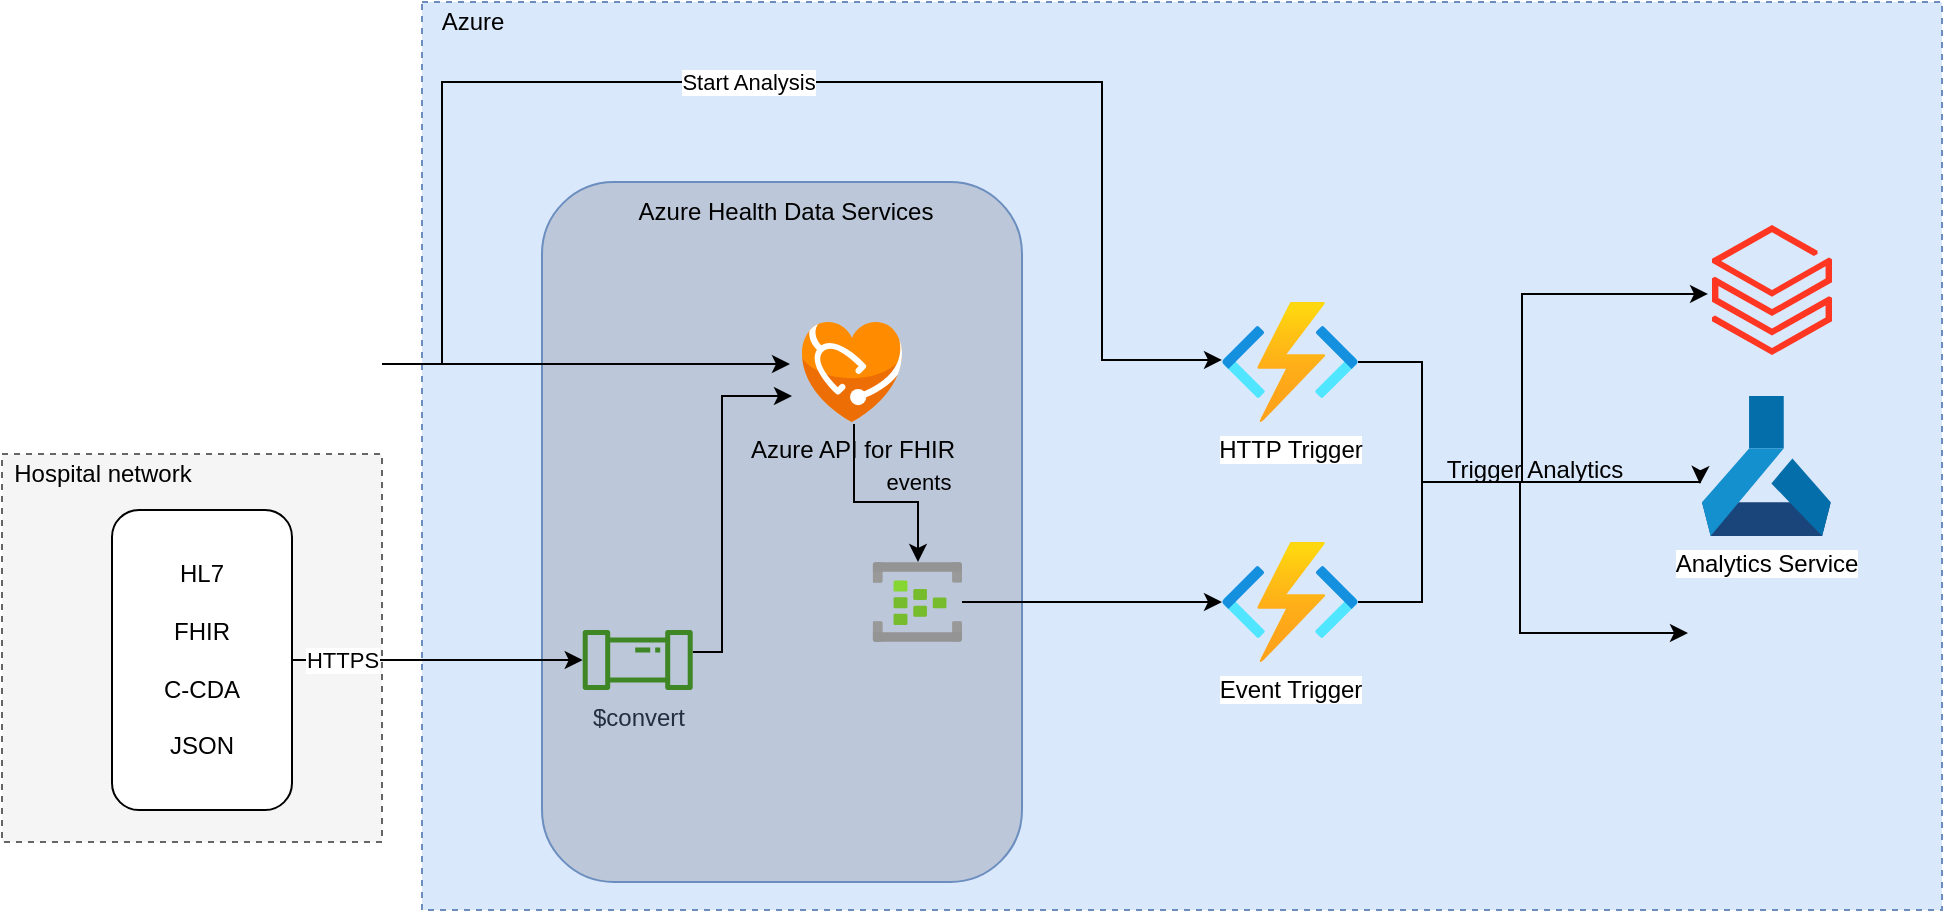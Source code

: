 <mxfile version="18.0.6" type="device"><diagram id="miB-JlNfb90D1VOIui2e" name="Page-1"><mxGraphModel dx="1422" dy="857" grid="1" gridSize="10" guides="1" tooltips="1" connect="1" arrows="1" fold="1" page="1" pageScale="1" pageWidth="850" pageHeight="1100" math="0" shadow="0"><root><mxCell id="0"/><mxCell id="1" parent="0"/><mxCell id="XccWBRdxd84inH0FeNS_-23" value="" style="rounded=0;whiteSpace=wrap;html=1;dashed=1;fillColor=#dae8fc;strokeColor=#6c8ebf;" vertex="1" parent="1"><mxGeometry x="260" y="30" width="760" height="454" as="geometry"/></mxCell><mxCell id="XccWBRdxd84inH0FeNS_-21" value="" style="rounded=0;whiteSpace=wrap;html=1;dashed=1;fillColor=#f5f5f5;fontColor=#333333;strokeColor=#666666;" vertex="1" parent="1"><mxGeometry x="50" y="256" width="190" height="194" as="geometry"/></mxCell><mxCell id="XccWBRdxd84inH0FeNS_-4" value="" style="rounded=1;whiteSpace=wrap;html=1;fillColor=#BCC8D9;strokeColor=#6c8ebf;" vertex="1" parent="1"><mxGeometry x="320" y="120" width="240" height="350" as="geometry"/></mxCell><mxCell id="XccWBRdxd84inH0FeNS_-10" style="edgeStyle=orthogonalEdgeStyle;rounded=0;orthogonalLoop=1;jettySize=auto;html=1;entryX=-0.12;entryY=0.42;entryDx=0;entryDy=0;entryPerimeter=0;" edge="1" parent="1" source="XccWBRdxd84inH0FeNS_-1" target="XccWBRdxd84inH0FeNS_-3"><mxGeometry relative="1" as="geometry"/></mxCell><mxCell id="XccWBRdxd84inH0FeNS_-15" style="edgeStyle=orthogonalEdgeStyle;rounded=0;orthogonalLoop=1;jettySize=auto;html=1;entryX=0;entryY=0.483;entryDx=0;entryDy=0;entryPerimeter=0;" edge="1" parent="1" source="XccWBRdxd84inH0FeNS_-1" target="XccWBRdxd84inH0FeNS_-6"><mxGeometry relative="1" as="geometry"><Array as="points"><mxPoint x="270" y="211"/><mxPoint x="270" y="70"/><mxPoint x="600" y="70"/><mxPoint x="600" y="209"/></Array></mxGeometry></mxCell><mxCell id="XccWBRdxd84inH0FeNS_-16" value="Start Analysis" style="edgeLabel;html=1;align=center;verticalAlign=middle;resizable=0;points=[];" vertex="1" connectable="0" parent="XccWBRdxd84inH0FeNS_-15"><mxGeometry x="-0.131" relative="1" as="geometry"><mxPoint x="20" as="offset"/></mxGeometry></mxCell><mxCell id="XccWBRdxd84inH0FeNS_-1" value="" style="shape=image;verticalLabelPosition=bottom;labelBackgroundColor=default;verticalAlign=top;aspect=fixed;imageAspect=0;image=https://www.ais.com/wp-content/uploads/2019/04/microsoftpowerapps-300x150.png;" vertex="1" parent="1"><mxGeometry x="60" y="166" width="180" height="90" as="geometry"/></mxCell><mxCell id="XccWBRdxd84inH0FeNS_-8" style="edgeStyle=orthogonalEdgeStyle;rounded=0;orthogonalLoop=1;jettySize=auto;html=1;" edge="1" parent="1" source="XccWBRdxd84inH0FeNS_-2" target="XccWBRdxd84inH0FeNS_-7"><mxGeometry relative="1" as="geometry"/></mxCell><mxCell id="XccWBRdxd84inH0FeNS_-25" value="HTTPS" style="edgeLabel;html=1;align=center;verticalAlign=middle;resizable=0;points=[];" vertex="1" connectable="0" parent="XccWBRdxd84inH0FeNS_-8"><mxGeometry x="0.156" y="1" relative="1" as="geometry"><mxPoint x="-59" y="1" as="offset"/></mxGeometry></mxCell><mxCell id="XccWBRdxd84inH0FeNS_-2" value="HL7&lt;br&gt;&lt;br&gt;FHIR&lt;br&gt;&lt;br&gt;C-CDA&lt;br&gt;&lt;br&gt;JSON" style="rounded=1;whiteSpace=wrap;html=1;" vertex="1" parent="1"><mxGeometry x="105" y="284" width="90" height="150" as="geometry"/></mxCell><mxCell id="XccWBRdxd84inH0FeNS_-14" value="events" style="edgeStyle=orthogonalEdgeStyle;rounded=0;orthogonalLoop=1;jettySize=auto;html=1;exitX=0.52;exitY=1.02;exitDx=0;exitDy=0;exitPerimeter=0;labelBackgroundColor=none;" edge="1" parent="1" source="XccWBRdxd84inH0FeNS_-3" target="XccWBRdxd84inH0FeNS_-12"><mxGeometry x="0.406" y="-10" relative="1" as="geometry"><Array as="points"><mxPoint x="476" y="280"/><mxPoint x="508" y="280"/></Array><mxPoint x="10" y="-10" as="offset"/></mxGeometry></mxCell><mxCell id="XccWBRdxd84inH0FeNS_-3" value="Azure API for FHIR" style="sketch=0;aspect=fixed;html=1;points=[];align=center;image;fontSize=12;image=img/lib/mscae/Azure_API_for_FHIR.svg;labelBackgroundColor=none;" vertex="1" parent="1"><mxGeometry x="450" y="190" width="50" height="50" as="geometry"/></mxCell><mxCell id="XccWBRdxd84inH0FeNS_-5" value="Azure Health Data Services" style="text;html=1;strokeColor=none;fillColor=none;align=center;verticalAlign=middle;whiteSpace=wrap;rounded=0;" vertex="1" parent="1"><mxGeometry x="362" y="120" width="160" height="30" as="geometry"/></mxCell><mxCell id="XccWBRdxd84inH0FeNS_-18" style="edgeStyle=orthogonalEdgeStyle;rounded=0;orthogonalLoop=1;jettySize=auto;html=1;entryX=-0.016;entryY=0.629;entryDx=0;entryDy=0;entryPerimeter=0;" edge="1" parent="1" source="XccWBRdxd84inH0FeNS_-6" target="XccWBRdxd84inH0FeNS_-17"><mxGeometry relative="1" as="geometry"><Array as="points"><mxPoint x="760" y="210"/><mxPoint x="760" y="270"/><mxPoint x="899" y="270"/></Array></mxGeometry></mxCell><mxCell id="XccWBRdxd84inH0FeNS_-28" style="edgeStyle=orthogonalEdgeStyle;rounded=0;orthogonalLoop=1;jettySize=auto;html=1;entryX=-0.033;entryY=0.529;entryDx=0;entryDy=0;entryPerimeter=0;labelBackgroundColor=none;" edge="1" parent="1" source="XccWBRdxd84inH0FeNS_-6" target="XccWBRdxd84inH0FeNS_-27"><mxGeometry relative="1" as="geometry"><Array as="points"><mxPoint x="760" y="210"/><mxPoint x="760" y="270"/><mxPoint x="810" y="270"/><mxPoint x="810" y="176"/></Array></mxGeometry></mxCell><mxCell id="XccWBRdxd84inH0FeNS_-6" value="HTTP Trigger" style="aspect=fixed;html=1;points=[];align=center;image;fontSize=12;image=img/lib/azure2/iot/Function_Apps.svg;" vertex="1" parent="1"><mxGeometry x="660" y="180" width="68" height="60" as="geometry"/></mxCell><mxCell id="XccWBRdxd84inH0FeNS_-9" style="edgeStyle=orthogonalEdgeStyle;rounded=0;orthogonalLoop=1;jettySize=auto;html=1;entryX=-0.1;entryY=0.74;entryDx=0;entryDy=0;entryPerimeter=0;" edge="1" parent="1" source="XccWBRdxd84inH0FeNS_-7" target="XccWBRdxd84inH0FeNS_-3"><mxGeometry relative="1" as="geometry"><Array as="points"><mxPoint x="410" y="355"/></Array></mxGeometry></mxCell><mxCell id="XccWBRdxd84inH0FeNS_-7" value="$convert" style="sketch=0;outlineConnect=0;fontColor=#232F3E;gradientColor=none;fillColor=#3F8624;strokeColor=none;dashed=0;verticalLabelPosition=bottom;verticalAlign=top;align=center;html=1;fontSize=12;fontStyle=0;aspect=fixed;pointerEvents=1;shape=mxgraph.aws4.iot_analytics_pipeline;" vertex="1" parent="1"><mxGeometry x="340" y="344" width="55.71" height="30" as="geometry"/></mxCell><mxCell id="XccWBRdxd84inH0FeNS_-29" style="edgeStyle=orthogonalEdgeStyle;rounded=0;orthogonalLoop=1;jettySize=auto;html=1;entryX=0;entryY=0.5;entryDx=0;entryDy=0;labelBackgroundColor=none;" edge="1" parent="1" source="XccWBRdxd84inH0FeNS_-11" target="XccWBRdxd84inH0FeNS_-26"><mxGeometry relative="1" as="geometry"><Array as="points"><mxPoint x="760" y="330"/><mxPoint x="760" y="270"/><mxPoint x="809" y="270"/><mxPoint x="809" y="346"/></Array></mxGeometry></mxCell><mxCell id="XccWBRdxd84inH0FeNS_-11" value="Event Trigger" style="aspect=fixed;html=1;points=[];align=center;image;fontSize=12;image=img/lib/azure2/iot/Function_Apps.svg;" vertex="1" parent="1"><mxGeometry x="660" y="300" width="68" height="60" as="geometry"/></mxCell><mxCell id="XccWBRdxd84inH0FeNS_-13" style="edgeStyle=orthogonalEdgeStyle;rounded=0;orthogonalLoop=1;jettySize=auto;html=1;" edge="1" parent="1" source="XccWBRdxd84inH0FeNS_-12" target="XccWBRdxd84inH0FeNS_-11"><mxGeometry relative="1" as="geometry"/></mxCell><mxCell id="XccWBRdxd84inH0FeNS_-12" value="" style="aspect=fixed;html=1;points=[];align=center;image;fontSize=12;image=img/lib/azure2/analytics/Event_Hubs.svg;" vertex="1" parent="1"><mxGeometry x="485.34" y="310" width="44.66" height="40" as="geometry"/></mxCell><mxCell id="XccWBRdxd84inH0FeNS_-17" value="Analytics Service" style="sketch=0;aspect=fixed;html=1;points=[];align=center;image;fontSize=12;image=img/lib/mscae/Machine_Learning_Service_Workspaces.svg;" vertex="1" parent="1"><mxGeometry x="900" y="227" width="64.4" height="70" as="geometry"/></mxCell><mxCell id="XccWBRdxd84inH0FeNS_-20" value="Trigger Analytics" style="text;html=1;align=center;verticalAlign=middle;resizable=0;points=[];autosize=1;strokeColor=none;fillColor=none;" vertex="1" parent="1"><mxGeometry x="766" y="254" width="100" height="20" as="geometry"/></mxCell><mxCell id="XccWBRdxd84inH0FeNS_-22" value="Hospital network" style="text;html=1;align=center;verticalAlign=middle;resizable=0;points=[];autosize=1;strokeColor=none;fillColor=none;" vertex="1" parent="1"><mxGeometry x="50" y="256" width="100" height="20" as="geometry"/></mxCell><mxCell id="XccWBRdxd84inH0FeNS_-24" value="Azure" style="text;html=1;align=center;verticalAlign=middle;resizable=0;points=[];autosize=1;strokeColor=none;fillColor=none;" vertex="1" parent="1"><mxGeometry x="260" y="30" width="50" height="20" as="geometry"/></mxCell><mxCell id="XccWBRdxd84inH0FeNS_-26" value="" style="shape=image;verticalLabelPosition=bottom;labelBackgroundColor=default;verticalAlign=top;aspect=fixed;imageAspect=0;image=https://upload.wikimedia.org/wikipedia/commons/thumb/1/10/SAS_logo_horiz.svg/1200px-SAS_logo_horiz.svg.png;" vertex="1" parent="1"><mxGeometry x="893" y="331" width="70.8" height="29" as="geometry"/></mxCell><mxCell id="XccWBRdxd84inH0FeNS_-27" value="" style="aspect=fixed;html=1;points=[];align=center;image;fontSize=12;image=img/lib/azure2/analytics/Azure_Databricks.svg;dashed=1;labelBackgroundColor=none;fillColor=#BCC8D9;" vertex="1" parent="1"><mxGeometry x="905" y="140" width="60" height="68" as="geometry"/></mxCell></root></mxGraphModel></diagram></mxfile>